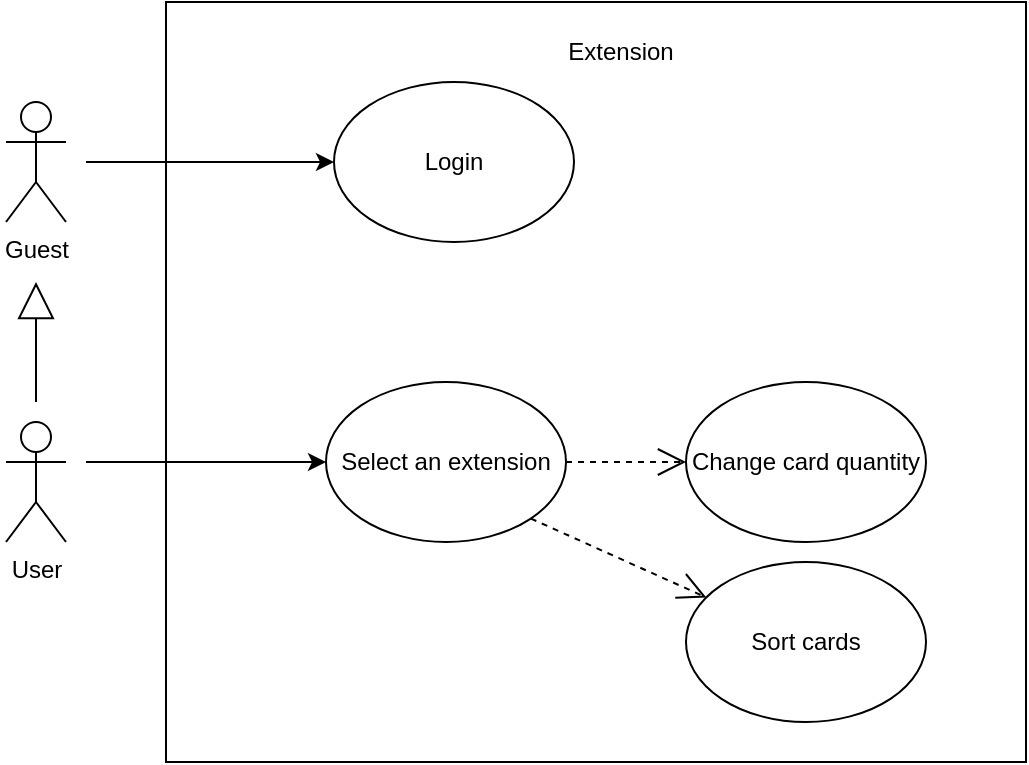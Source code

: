 <mxfile version="17.0.0" type="device"><diagram id="r7J8bz53B1N1w12kV66I" name="Page-1"><mxGraphModel dx="1153" dy="519" grid="1" gridSize="10" guides="1" tooltips="1" connect="1" arrows="1" fold="1" page="1" pageScale="1" pageWidth="827" pageHeight="1169" math="0" shadow="0"><root><mxCell id="EIwA3mC1gySRaiS8MirU-0"/><mxCell id="EIwA3mC1gySRaiS8MirU-1" parent="EIwA3mC1gySRaiS8MirU-0"/><mxCell id="WKdalN7pm7NJ7K5WIpKg-0" value="User" style="shape=umlActor;verticalLabelPosition=bottom;verticalAlign=top;html=1;outlineConnect=0;" parent="EIwA3mC1gySRaiS8MirU-1" vertex="1"><mxGeometry x="130" y="270" width="30" height="60" as="geometry"/></mxCell><mxCell id="WKdalN7pm7NJ7K5WIpKg-3" value="Guest" style="shape=umlActor;verticalLabelPosition=bottom;verticalAlign=top;html=1;outlineConnect=0;" parent="EIwA3mC1gySRaiS8MirU-1" vertex="1"><mxGeometry x="130" y="110" width="30" height="60" as="geometry"/></mxCell><mxCell id="WKdalN7pm7NJ7K5WIpKg-4" value="" style="rounded=0;whiteSpace=wrap;html=1;" parent="EIwA3mC1gySRaiS8MirU-1" vertex="1"><mxGeometry x="210" y="60" width="430" height="380" as="geometry"/></mxCell><mxCell id="WKdalN7pm7NJ7K5WIpKg-5" value="Login" style="ellipse;whiteSpace=wrap;html=1;" parent="EIwA3mC1gySRaiS8MirU-1" vertex="1"><mxGeometry x="294" y="100" width="120" height="80" as="geometry"/></mxCell><mxCell id="WKdalN7pm7NJ7K5WIpKg-8" value="" style="endArrow=block;endSize=16;endFill=0;html=1;rounded=0;" parent="EIwA3mC1gySRaiS8MirU-1" edge="1"><mxGeometry width="160" relative="1" as="geometry"><mxPoint x="145" y="260" as="sourcePoint"/><mxPoint x="145" y="200" as="targetPoint"/></mxGeometry></mxCell><mxCell id="WKdalN7pm7NJ7K5WIpKg-9" value="Select an extension" style="ellipse;whiteSpace=wrap;html=1;" parent="EIwA3mC1gySRaiS8MirU-1" vertex="1"><mxGeometry x="290" y="250" width="120" height="80" as="geometry"/></mxCell><mxCell id="WKdalN7pm7NJ7K5WIpKg-10" value="Extension" style="text;html=1;strokeColor=none;fillColor=none;align=center;verticalAlign=middle;whiteSpace=wrap;rounded=0;" parent="EIwA3mC1gySRaiS8MirU-1" vertex="1"><mxGeometry x="390" y="70" width="95" height="30" as="geometry"/></mxCell><mxCell id="WKdalN7pm7NJ7K5WIpKg-12" value="" style="endArrow=classic;html=1;rounded=0;" parent="EIwA3mC1gySRaiS8MirU-1" target="WKdalN7pm7NJ7K5WIpKg-5" edge="1"><mxGeometry width="50" height="50" relative="1" as="geometry"><mxPoint x="170" y="140" as="sourcePoint"/><mxPoint x="240" y="230" as="targetPoint"/></mxGeometry></mxCell><mxCell id="WKdalN7pm7NJ7K5WIpKg-15" value="" style="endArrow=classic;html=1;rounded=0;entryX=0;entryY=0.5;entryDx=0;entryDy=0;" parent="EIwA3mC1gySRaiS8MirU-1" target="WKdalN7pm7NJ7K5WIpKg-9" edge="1"><mxGeometry width="50" height="50" relative="1" as="geometry"><mxPoint x="170" y="290" as="sourcePoint"/><mxPoint x="120" y="350" as="targetPoint"/></mxGeometry></mxCell><mxCell id="WKdalN7pm7NJ7K5WIpKg-22" value="Change card quantity" style="ellipse;whiteSpace=wrap;html=1;" parent="EIwA3mC1gySRaiS8MirU-1" vertex="1"><mxGeometry x="470" y="250" width="120" height="80" as="geometry"/></mxCell><mxCell id="WKdalN7pm7NJ7K5WIpKg-23" value="" style="endArrow=open;endSize=12;dashed=1;html=1;rounded=0;entryX=0;entryY=0.5;entryDx=0;entryDy=0;exitX=1;exitY=0.5;exitDx=0;exitDy=0;" parent="EIwA3mC1gySRaiS8MirU-1" source="WKdalN7pm7NJ7K5WIpKg-9" target="WKdalN7pm7NJ7K5WIpKg-22" edge="1"><mxGeometry width="160" relative="1" as="geometry"><mxPoint x="-10" y="380" as="sourcePoint"/><mxPoint x="150" y="380" as="targetPoint"/></mxGeometry></mxCell><mxCell id="WKdalN7pm7NJ7K5WIpKg-24" value="Sort cards" style="ellipse;whiteSpace=wrap;html=1;" parent="EIwA3mC1gySRaiS8MirU-1" vertex="1"><mxGeometry x="470" y="340" width="120" height="80" as="geometry"/></mxCell><mxCell id="WKdalN7pm7NJ7K5WIpKg-25" value="" style="endArrow=open;endSize=12;dashed=1;html=1;rounded=0;exitX=1;exitY=1;exitDx=0;exitDy=0;" parent="EIwA3mC1gySRaiS8MirU-1" source="WKdalN7pm7NJ7K5WIpKg-9" target="WKdalN7pm7NJ7K5WIpKg-24" edge="1"><mxGeometry width="160" relative="1" as="geometry"><mxPoint x="420.0" y="300" as="sourcePoint"/><mxPoint x="480.0" y="300" as="targetPoint"/></mxGeometry></mxCell></root></mxGraphModel></diagram></mxfile>